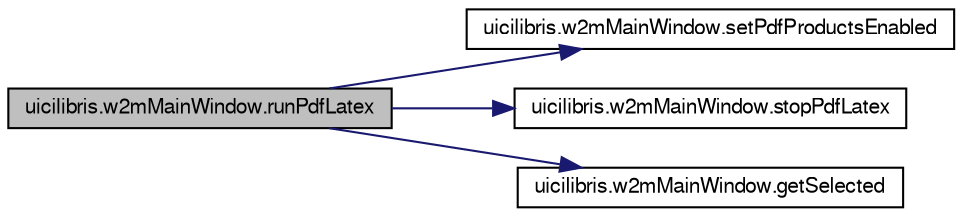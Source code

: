 digraph G
{
  edge [fontname="FreeSans",fontsize="10",labelfontname="FreeSans",labelfontsize="10"];
  node [fontname="FreeSans",fontsize="10",shape=record];
  rankdir="LR";
  Node1 [label="uicilibris.w2mMainWindow.runPdfLatex",height=0.2,width=0.4,color="black", fillcolor="grey75", style="filled" fontcolor="black"];
  Node1 -> Node2 [color="midnightblue",fontsize="10",style="solid"];
  Node2 [label="uicilibris.w2mMainWindow.setPdfProductsEnabled",height=0.2,width=0.4,color="black", fillcolor="white", style="filled",URL="$classuicilibris_1_1w2mMainWindow.html#a63405a7e53f8162caf4cc917954ec971",tooltip="enable/disable the buttons which depend from files output by pdflatex"];
  Node1 -> Node3 [color="midnightblue",fontsize="10",style="solid"];
  Node3 [label="uicilibris.w2mMainWindow.stopPdfLatex",height=0.2,width=0.4,color="black", fillcolor="white", style="filled",URL="$classuicilibris_1_1w2mMainWindow.html#abbbadefbe280076540bf281798cc2869",tooltip="terminates the thread of Latex compilation if it is still running"];
  Node1 -> Node4 [color="midnightblue",fontsize="10",style="solid"];
  Node4 [label="uicilibris.w2mMainWindow.getSelected",height=0.2,width=0.4,color="black", fillcolor="white", style="filled",URL="$classuicilibris_1_1w2mMainWindow.html#a44b374bc853c2903372e4a0d421929a3",tooltip="gets the text selected in the drop area, and converts eventually all the line breaks"];
}
